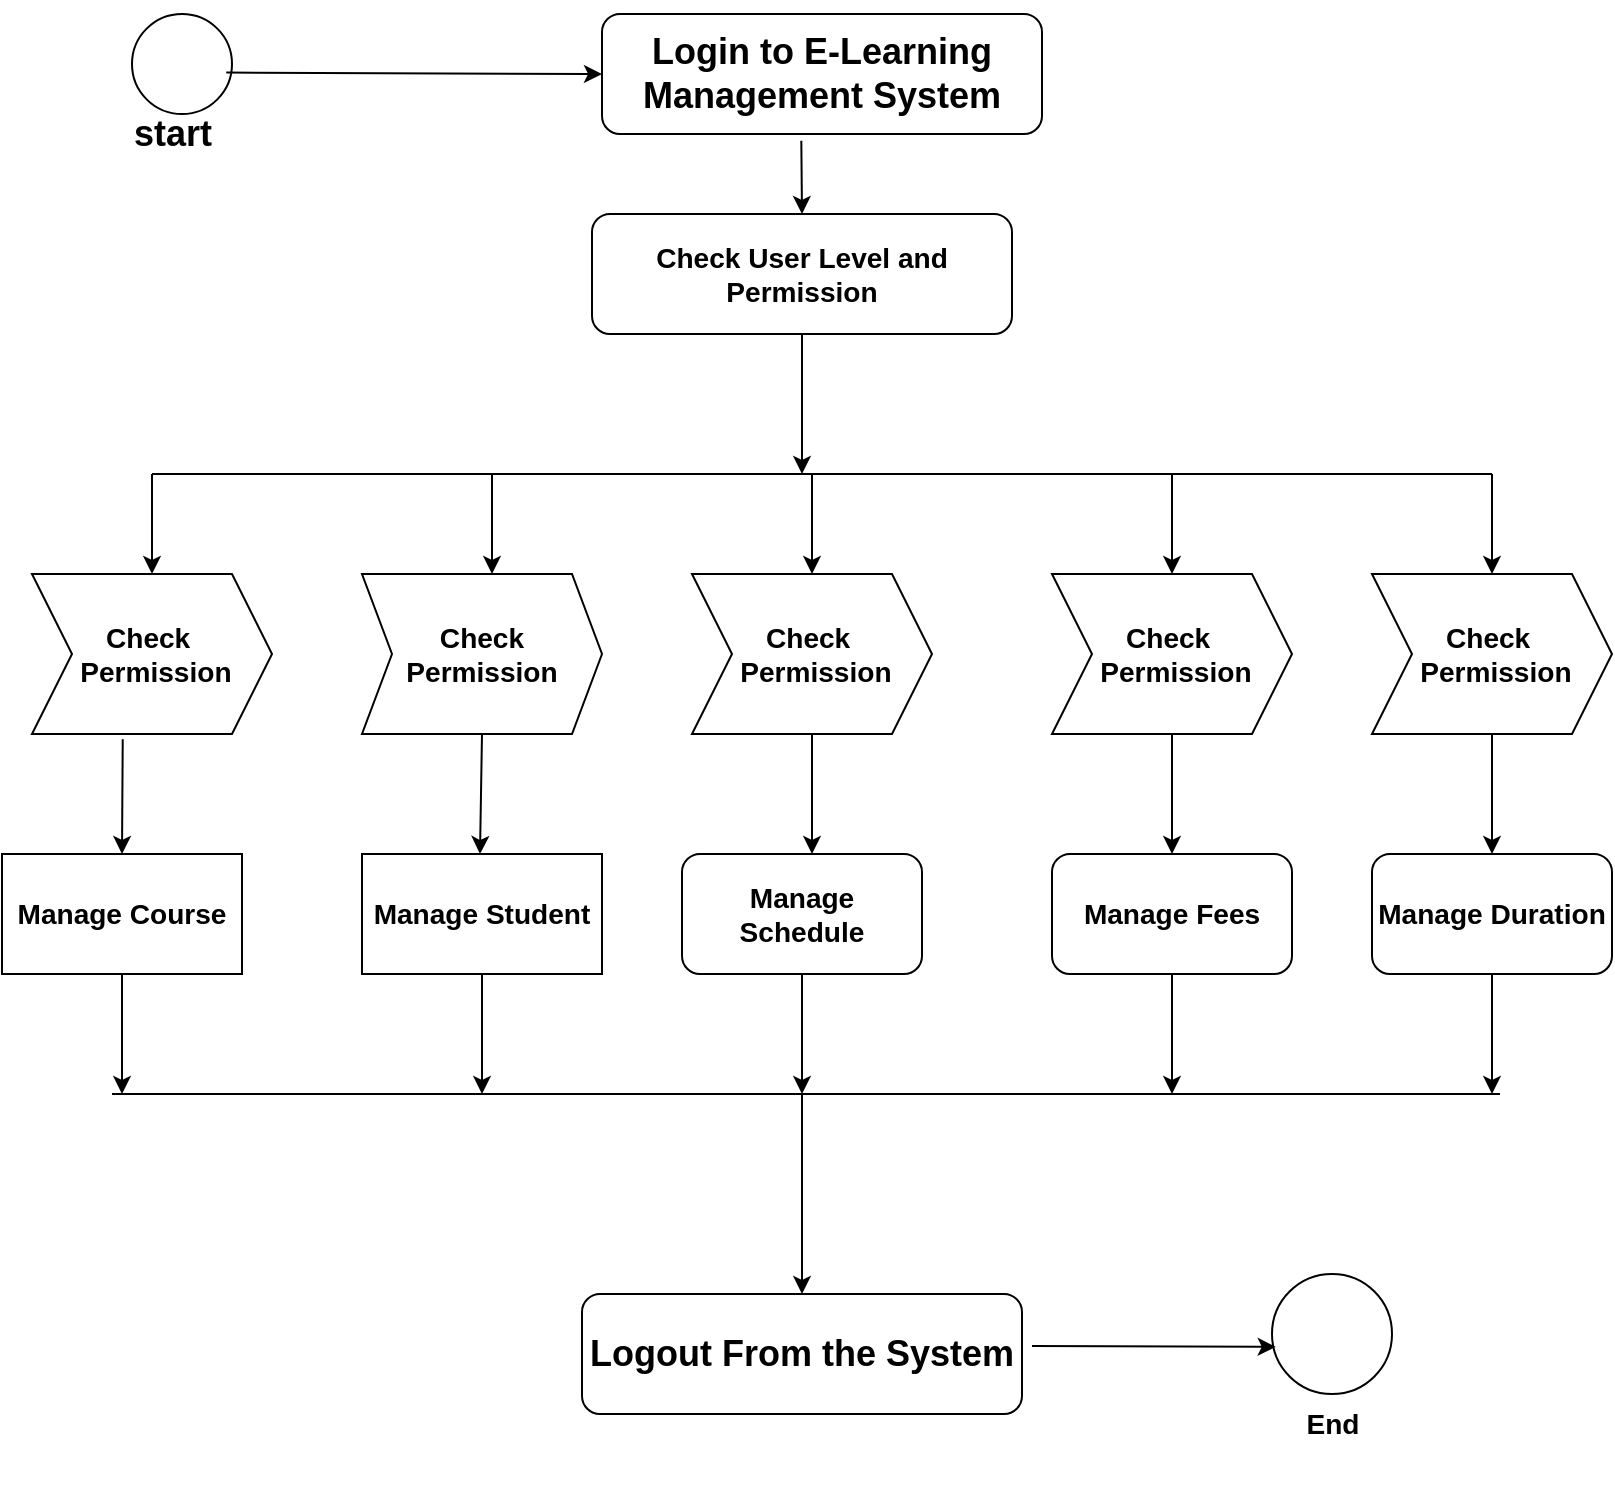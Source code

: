 <mxfile version="24.7.4">
  <diagram name="Page-1" id="Guu6rEk6cvFYSEyTe0jE">
    <mxGraphModel dx="1444" dy="956" grid="1" gridSize="10" guides="1" tooltips="1" connect="1" arrows="1" fold="1" page="1" pageScale="1" pageWidth="850" pageHeight="1100" math="0" shadow="0">
      <root>
        <mxCell id="0" />
        <mxCell id="1" parent="0" />
        <mxCell id="7B0GjiGdkR8KAUm0cmJo-1" value="&lt;div&gt;&lt;br&gt;&lt;/div&gt;&lt;h3&gt;&lt;br&gt;&lt;/h3&gt;" style="ellipse;whiteSpace=wrap;html=1;aspect=fixed;" vertex="1" parent="1">
          <mxGeometry x="80" y="60" width="50" height="50" as="geometry" />
        </mxCell>
        <mxCell id="7B0GjiGdkR8KAUm0cmJo-3" value="&lt;h2&gt;start&lt;/h2&gt;" style="text;html=1;align=center;verticalAlign=middle;resizable=0;points=[];autosize=1;strokeColor=none;fillColor=none;" vertex="1" parent="1">
          <mxGeometry x="70" y="90" width="60" height="60" as="geometry" />
        </mxCell>
        <mxCell id="7B0GjiGdkR8KAUm0cmJo-4" value="&lt;h2&gt;Login to E-Learning Management System&lt;/h2&gt;" style="rounded=1;whiteSpace=wrap;html=1;" vertex="1" parent="1">
          <mxGeometry x="315" y="60" width="220" height="60" as="geometry" />
        </mxCell>
        <mxCell id="7B0GjiGdkR8KAUm0cmJo-6" value="&lt;h3&gt;Check User Level and Permission&lt;/h3&gt;" style="rounded=1;whiteSpace=wrap;html=1;" vertex="1" parent="1">
          <mxGeometry x="310" y="160" width="210" height="60" as="geometry" />
        </mxCell>
        <mxCell id="7B0GjiGdkR8KAUm0cmJo-7" value="" style="endArrow=classic;html=1;rounded=0;exitX=0.453;exitY=1.056;exitDx=0;exitDy=0;entryX=0.5;entryY=0;entryDx=0;entryDy=0;exitPerimeter=0;" edge="1" parent="1" source="7B0GjiGdkR8KAUm0cmJo-4" target="7B0GjiGdkR8KAUm0cmJo-6">
          <mxGeometry width="50" height="50" relative="1" as="geometry">
            <mxPoint x="390" y="280" as="sourcePoint" />
            <mxPoint x="440" y="230" as="targetPoint" />
          </mxGeometry>
        </mxCell>
        <mxCell id="7B0GjiGdkR8KAUm0cmJo-8" value="" style="endArrow=classic;html=1;rounded=0;exitX=0.5;exitY=1;exitDx=0;exitDy=0;" edge="1" parent="1" source="7B0GjiGdkR8KAUm0cmJo-6">
          <mxGeometry width="50" height="50" relative="1" as="geometry">
            <mxPoint x="390" y="280" as="sourcePoint" />
            <mxPoint x="415" y="290" as="targetPoint" />
          </mxGeometry>
        </mxCell>
        <mxCell id="7B0GjiGdkR8KAUm0cmJo-9" value="" style="endArrow=none;html=1;rounded=0;" edge="1" parent="1">
          <mxGeometry width="50" height="50" relative="1" as="geometry">
            <mxPoint x="90" y="290" as="sourcePoint" />
            <mxPoint x="760" y="290" as="targetPoint" />
          </mxGeometry>
        </mxCell>
        <mxCell id="7B0GjiGdkR8KAUm0cmJo-10" value="" style="endArrow=classic;html=1;rounded=0;" edge="1" parent="1">
          <mxGeometry width="50" height="50" relative="1" as="geometry">
            <mxPoint x="90" y="290" as="sourcePoint" />
            <mxPoint x="90" y="340" as="targetPoint" />
          </mxGeometry>
        </mxCell>
        <mxCell id="7B0GjiGdkR8KAUm0cmJo-12" value="" style="endArrow=classic;html=1;rounded=0;" edge="1" parent="1">
          <mxGeometry width="50" height="50" relative="1" as="geometry">
            <mxPoint x="260" y="290" as="sourcePoint" />
            <mxPoint x="260" y="340" as="targetPoint" />
          </mxGeometry>
        </mxCell>
        <mxCell id="7B0GjiGdkR8KAUm0cmJo-13" value="" style="endArrow=classic;html=1;rounded=0;" edge="1" parent="1">
          <mxGeometry width="50" height="50" relative="1" as="geometry">
            <mxPoint x="420" y="290" as="sourcePoint" />
            <mxPoint x="420" y="340" as="targetPoint" />
          </mxGeometry>
        </mxCell>
        <mxCell id="7B0GjiGdkR8KAUm0cmJo-14" value="" style="endArrow=classic;html=1;rounded=0;" edge="1" parent="1">
          <mxGeometry width="50" height="50" relative="1" as="geometry">
            <mxPoint x="600" y="290" as="sourcePoint" />
            <mxPoint x="600" y="340" as="targetPoint" />
          </mxGeometry>
        </mxCell>
        <mxCell id="7B0GjiGdkR8KAUm0cmJo-15" value="" style="endArrow=classic;html=1;rounded=0;" edge="1" parent="1">
          <mxGeometry width="50" height="50" relative="1" as="geometry">
            <mxPoint x="760" y="290" as="sourcePoint" />
            <mxPoint x="760" y="340" as="targetPoint" />
          </mxGeometry>
        </mxCell>
        <mxCell id="7B0GjiGdkR8KAUm0cmJo-17" value="&lt;h3&gt;Check&amp;nbsp; &amp;nbsp;Permission&lt;/h3&gt;" style="shape=step;perimeter=stepPerimeter;whiteSpace=wrap;html=1;fixedSize=1;" vertex="1" parent="1">
          <mxGeometry x="30" y="340" width="120" height="80" as="geometry" />
        </mxCell>
        <mxCell id="7B0GjiGdkR8KAUm0cmJo-18" value="&lt;h3&gt;&amp;nbsp;Check&amp;nbsp; Permission&lt;/h3&gt;" style="shape=step;perimeter=stepPerimeter;whiteSpace=wrap;html=1;fixedSize=1;size=15;" vertex="1" parent="1">
          <mxGeometry x="195" y="340" width="120" height="80" as="geometry" />
        </mxCell>
        <mxCell id="7B0GjiGdkR8KAUm0cmJo-19" value="&lt;h3&gt;Check&amp;nbsp; &amp;nbsp;Permission&lt;/h3&gt;" style="shape=step;perimeter=stepPerimeter;whiteSpace=wrap;html=1;fixedSize=1;" vertex="1" parent="1">
          <mxGeometry x="360" y="340" width="120" height="80" as="geometry" />
        </mxCell>
        <mxCell id="7B0GjiGdkR8KAUm0cmJo-20" value="&lt;h3&gt;Check&amp;nbsp; &amp;nbsp;Permission&lt;/h3&gt;" style="shape=step;perimeter=stepPerimeter;whiteSpace=wrap;html=1;fixedSize=1;" vertex="1" parent="1">
          <mxGeometry x="540" y="340" width="120" height="80" as="geometry" />
        </mxCell>
        <mxCell id="7B0GjiGdkR8KAUm0cmJo-21" value="&lt;h3&gt;Check&amp;nbsp; &amp;nbsp;Permission&lt;/h3&gt;" style="shape=step;perimeter=stepPerimeter;whiteSpace=wrap;html=1;fixedSize=1;" vertex="1" parent="1">
          <mxGeometry x="700" y="340" width="120" height="80" as="geometry" />
        </mxCell>
        <mxCell id="7B0GjiGdkR8KAUm0cmJo-22" value="" style="endArrow=classic;html=1;rounded=0;exitX=0.378;exitY=1.033;exitDx=0;exitDy=0;exitPerimeter=0;" edge="1" parent="1" source="7B0GjiGdkR8KAUm0cmJo-17">
          <mxGeometry width="50" height="50" relative="1" as="geometry">
            <mxPoint x="390" y="510" as="sourcePoint" />
            <mxPoint x="75" y="480" as="targetPoint" />
          </mxGeometry>
        </mxCell>
        <mxCell id="7B0GjiGdkR8KAUm0cmJo-23" value="" style="endArrow=classic;html=1;rounded=0;exitX=0.5;exitY=1;exitDx=0;exitDy=0;" edge="1" parent="1" source="7B0GjiGdkR8KAUm0cmJo-18">
          <mxGeometry width="50" height="50" relative="1" as="geometry">
            <mxPoint x="390" y="510" as="sourcePoint" />
            <mxPoint x="254" y="480" as="targetPoint" />
          </mxGeometry>
        </mxCell>
        <mxCell id="7B0GjiGdkR8KAUm0cmJo-24" value="" style="endArrow=classic;html=1;rounded=0;exitX=0.5;exitY=1;exitDx=0;exitDy=0;" edge="1" parent="1" source="7B0GjiGdkR8KAUm0cmJo-19">
          <mxGeometry width="50" height="50" relative="1" as="geometry">
            <mxPoint x="390" y="510" as="sourcePoint" />
            <mxPoint x="420" y="480" as="targetPoint" />
          </mxGeometry>
        </mxCell>
        <mxCell id="7B0GjiGdkR8KAUm0cmJo-25" value="" style="endArrow=classic;html=1;rounded=0;exitX=0.5;exitY=1;exitDx=0;exitDy=0;" edge="1" parent="1" source="7B0GjiGdkR8KAUm0cmJo-20">
          <mxGeometry width="50" height="50" relative="1" as="geometry">
            <mxPoint x="390" y="510" as="sourcePoint" />
            <mxPoint x="600" y="480" as="targetPoint" />
          </mxGeometry>
        </mxCell>
        <mxCell id="7B0GjiGdkR8KAUm0cmJo-26" value="" style="endArrow=classic;html=1;rounded=0;exitX=0.5;exitY=1;exitDx=0;exitDy=0;" edge="1" parent="1" source="7B0GjiGdkR8KAUm0cmJo-21">
          <mxGeometry width="50" height="50" relative="1" as="geometry">
            <mxPoint x="390" y="510" as="sourcePoint" />
            <mxPoint x="760" y="480" as="targetPoint" />
          </mxGeometry>
        </mxCell>
        <mxCell id="7B0GjiGdkR8KAUm0cmJo-27" value="&lt;h3&gt;Manage Course&lt;/h3&gt;" style="rounded=1;whiteSpace=wrap;html=1;arcSize=0;" vertex="1" parent="1">
          <mxGeometry x="15" y="480" width="120" height="60" as="geometry" />
        </mxCell>
        <mxCell id="7B0GjiGdkR8KAUm0cmJo-29" value="&lt;h3&gt;Manage Student&lt;/h3&gt;" style="rounded=1;whiteSpace=wrap;html=1;arcSize=0;" vertex="1" parent="1">
          <mxGeometry x="195" y="480" width="120" height="60" as="geometry" />
        </mxCell>
        <mxCell id="7B0GjiGdkR8KAUm0cmJo-30" value="&lt;h3&gt;Manage Schedule&lt;/h3&gt;" style="rounded=1;whiteSpace=wrap;html=1;" vertex="1" parent="1">
          <mxGeometry x="355" y="480" width="120" height="60" as="geometry" />
        </mxCell>
        <mxCell id="7B0GjiGdkR8KAUm0cmJo-31" value="&lt;h3&gt;Manage Fees&lt;/h3&gt;" style="rounded=1;whiteSpace=wrap;html=1;" vertex="1" parent="1">
          <mxGeometry x="540" y="480" width="120" height="60" as="geometry" />
        </mxCell>
        <mxCell id="7B0GjiGdkR8KAUm0cmJo-32" value="&lt;h3&gt;Manage Duration&lt;/h3&gt;" style="rounded=1;whiteSpace=wrap;html=1;" vertex="1" parent="1">
          <mxGeometry x="700" y="480" width="120" height="60" as="geometry" />
        </mxCell>
        <mxCell id="7B0GjiGdkR8KAUm0cmJo-33" value="" style="endArrow=classic;html=1;rounded=0;exitX=0.5;exitY=1;exitDx=0;exitDy=0;" edge="1" parent="1" source="7B0GjiGdkR8KAUm0cmJo-27">
          <mxGeometry width="50" height="50" relative="1" as="geometry">
            <mxPoint x="260" y="530" as="sourcePoint" />
            <mxPoint x="75" y="600" as="targetPoint" />
          </mxGeometry>
        </mxCell>
        <mxCell id="7B0GjiGdkR8KAUm0cmJo-36" value="" style="endArrow=classic;html=1;rounded=0;exitX=0.5;exitY=1;exitDx=0;exitDy=0;" edge="1" parent="1" source="7B0GjiGdkR8KAUm0cmJo-29">
          <mxGeometry width="50" height="50" relative="1" as="geometry">
            <mxPoint x="260" y="940" as="sourcePoint" />
            <mxPoint x="255" y="600" as="targetPoint" />
          </mxGeometry>
        </mxCell>
        <mxCell id="7B0GjiGdkR8KAUm0cmJo-38" value="" style="endArrow=classic;html=1;rounded=0;exitX=0.5;exitY=1;exitDx=0;exitDy=0;" edge="1" parent="1" source="7B0GjiGdkR8KAUm0cmJo-30">
          <mxGeometry width="50" height="50" relative="1" as="geometry">
            <mxPoint x="260" y="780" as="sourcePoint" />
            <mxPoint x="415" y="600" as="targetPoint" />
          </mxGeometry>
        </mxCell>
        <mxCell id="7B0GjiGdkR8KAUm0cmJo-39" value="" style="endArrow=classic;html=1;rounded=0;exitX=0.5;exitY=1;exitDx=0;exitDy=0;" edge="1" parent="1" source="7B0GjiGdkR8KAUm0cmJo-31">
          <mxGeometry width="50" height="50" relative="1" as="geometry">
            <mxPoint x="260" y="780" as="sourcePoint" />
            <mxPoint x="600" y="600" as="targetPoint" />
          </mxGeometry>
        </mxCell>
        <mxCell id="7B0GjiGdkR8KAUm0cmJo-40" value="" style="endArrow=classic;html=1;rounded=0;exitX=0.5;exitY=1;exitDx=0;exitDy=0;" edge="1" parent="1" source="7B0GjiGdkR8KAUm0cmJo-32">
          <mxGeometry width="50" height="50" relative="1" as="geometry">
            <mxPoint x="350" y="780" as="sourcePoint" />
            <mxPoint x="760" y="600" as="targetPoint" />
          </mxGeometry>
        </mxCell>
        <mxCell id="7B0GjiGdkR8KAUm0cmJo-41" value="" style="endArrow=none;html=1;rounded=0;" edge="1" parent="1">
          <mxGeometry width="50" height="50" relative="1" as="geometry">
            <mxPoint x="70" y="600" as="sourcePoint" />
            <mxPoint x="764" y="600" as="targetPoint" />
          </mxGeometry>
        </mxCell>
        <mxCell id="7B0GjiGdkR8KAUm0cmJo-42" value="&lt;h2&gt;Logout From the System&lt;/h2&gt;" style="rounded=1;whiteSpace=wrap;html=1;" vertex="1" parent="1">
          <mxGeometry x="305" y="700" width="220" height="60" as="geometry" />
        </mxCell>
        <mxCell id="7B0GjiGdkR8KAUm0cmJo-43" value="" style="endArrow=classic;html=1;rounded=0;entryX=0.5;entryY=0;entryDx=0;entryDy=0;" edge="1" parent="1" target="7B0GjiGdkR8KAUm0cmJo-42">
          <mxGeometry width="50" height="50" relative="1" as="geometry">
            <mxPoint x="415" y="600" as="sourcePoint" />
            <mxPoint x="230" y="450" as="targetPoint" />
          </mxGeometry>
        </mxCell>
        <mxCell id="7B0GjiGdkR8KAUm0cmJo-45" value="" style="ellipse;whiteSpace=wrap;html=1;aspect=fixed;" vertex="1" parent="1">
          <mxGeometry x="650" y="690" width="60" height="60" as="geometry" />
        </mxCell>
        <mxCell id="7B0GjiGdkR8KAUm0cmJo-46" value="&lt;h3&gt;End&lt;/h3&gt;" style="text;html=1;align=center;verticalAlign=middle;resizable=0;points=[];autosize=1;strokeColor=none;fillColor=none;" vertex="1" parent="1">
          <mxGeometry x="655" y="735" width="50" height="60" as="geometry" />
        </mxCell>
        <mxCell id="7B0GjiGdkR8KAUm0cmJo-47" value="" style="endArrow=classic;html=1;rounded=0;entryX=0.031;entryY=0.607;entryDx=0;entryDy=0;entryPerimeter=0;" edge="1" parent="1" target="7B0GjiGdkR8KAUm0cmJo-45">
          <mxGeometry width="50" height="50" relative="1" as="geometry">
            <mxPoint x="530" y="726" as="sourcePoint" />
            <mxPoint x="460" y="600" as="targetPoint" />
          </mxGeometry>
        </mxCell>
        <mxCell id="7B0GjiGdkR8KAUm0cmJo-49" value="" style="endArrow=classic;html=1;rounded=0;exitX=0.952;exitY=-0.012;exitDx=0;exitDy=0;exitPerimeter=0;entryX=0;entryY=0.5;entryDx=0;entryDy=0;" edge="1" parent="1" source="7B0GjiGdkR8KAUm0cmJo-3" target="7B0GjiGdkR8KAUm0cmJo-4">
          <mxGeometry width="50" height="50" relative="1" as="geometry">
            <mxPoint x="130" y="390" as="sourcePoint" />
            <mxPoint x="180" y="340" as="targetPoint" />
          </mxGeometry>
        </mxCell>
      </root>
    </mxGraphModel>
  </diagram>
</mxfile>
